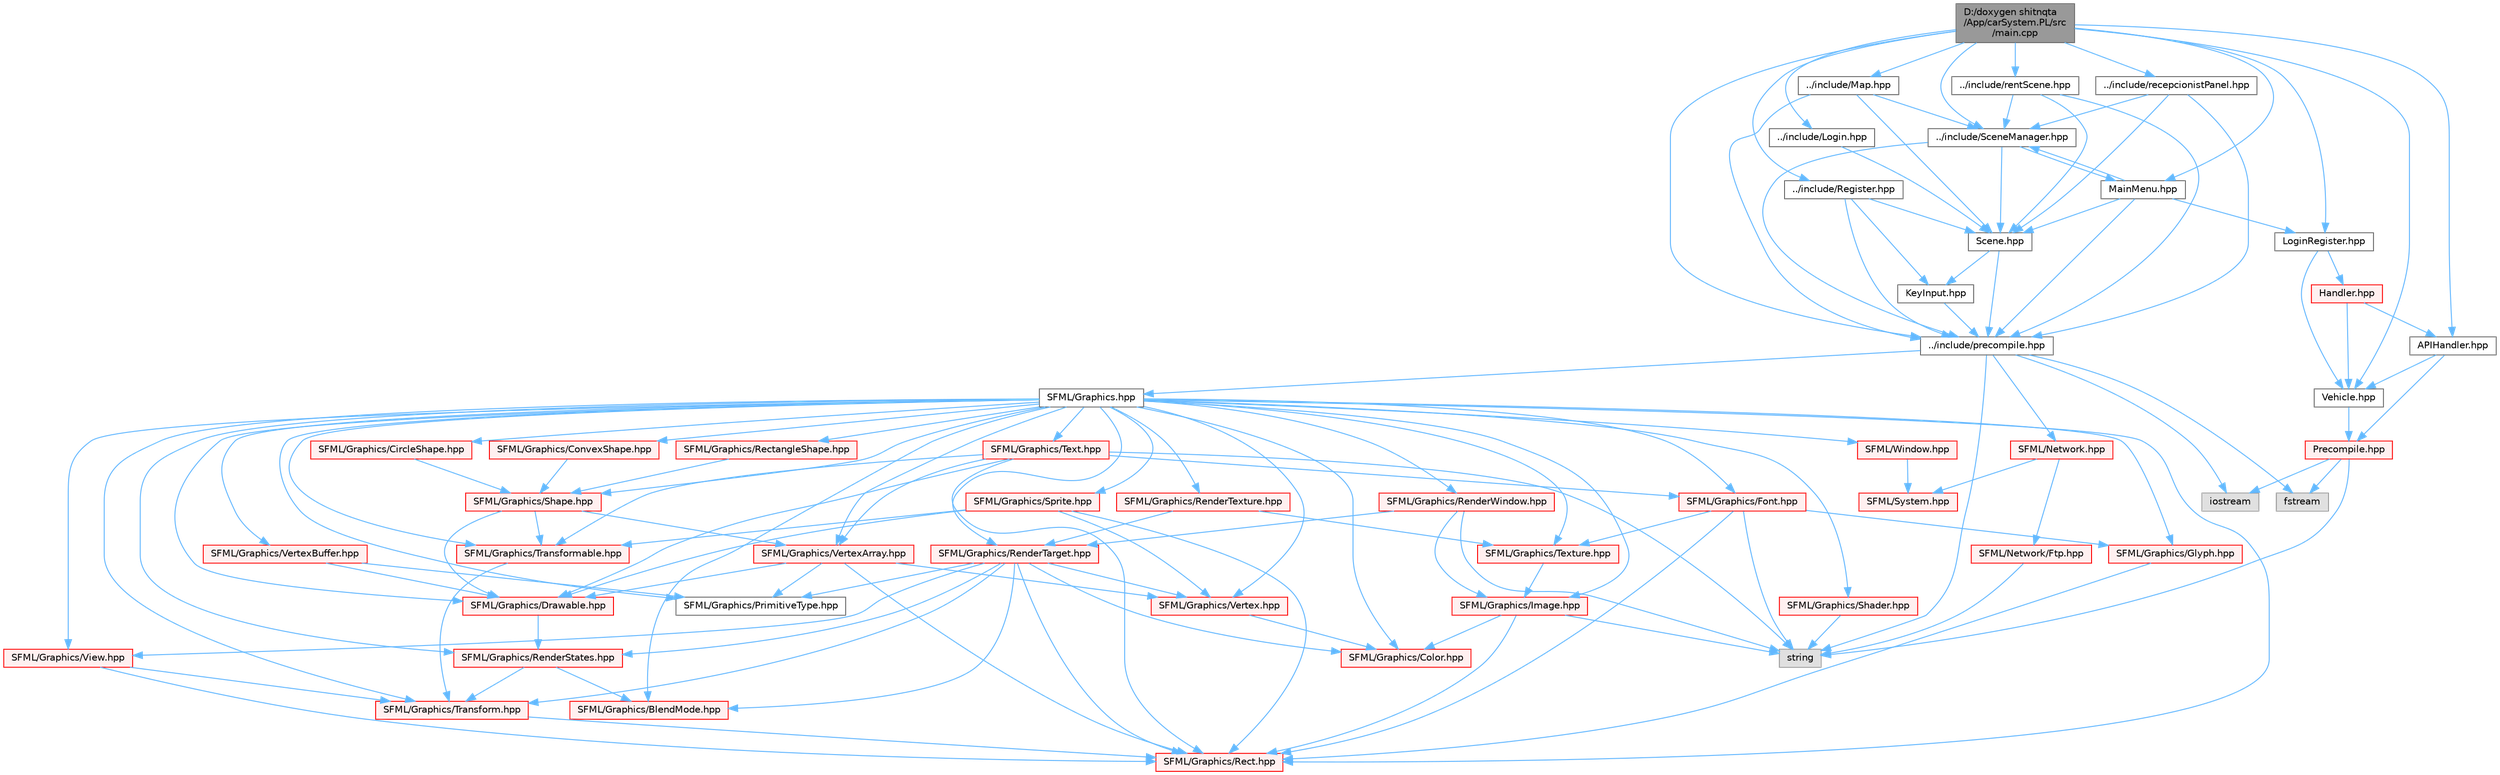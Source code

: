 digraph "D:/doxygen shitnqta/App/carSystem.PL/src/main.cpp"
{
 // INTERACTIVE_SVG=YES
 // LATEX_PDF_SIZE
  bgcolor="transparent";
  edge [fontname=Helvetica,fontsize=10,labelfontname=Helvetica,labelfontsize=10];
  node [fontname=Helvetica,fontsize=10,shape=box,height=0.2,width=0.4];
  Node1 [id="Node000001",label="D:/doxygen shitnqta\l/App/carSystem.PL/src\l/main.cpp",height=0.2,width=0.4,color="gray40", fillcolor="grey60", style="filled", fontcolor="black",tooltip=" "];
  Node1 -> Node2 [id="edge134_Node000001_Node000002",color="steelblue1",style="solid",tooltip=" "];
  Node2 [id="Node000002",label="../include/precompile.hpp",height=0.2,width=0.4,color="grey40", fillcolor="white", style="filled",URL="$a02200.html",tooltip=" "];
  Node2 -> Node3 [id="edge135_Node000002_Node000003",color="steelblue1",style="solid",tooltip=" "];
  Node3 [id="Node000003",label="iostream",height=0.2,width=0.4,color="grey60", fillcolor="#E0E0E0", style="filled",tooltip=" "];
  Node2 -> Node4 [id="edge136_Node000002_Node000004",color="steelblue1",style="solid",tooltip=" "];
  Node4 [id="Node000004",label="SFML/Graphics.hpp",height=0.2,width=0.4,color="grey40", fillcolor="white", style="filled",URL="$a00452.html",tooltip=" "];
  Node4 -> Node5 [id="edge137_Node000004_Node000005",color="steelblue1",style="solid",tooltip=" "];
  Node5 [id="Node000005",label="SFML/Window.hpp",height=0.2,width=0.4,color="red", fillcolor="#FFF0F0", style="filled",URL="$a00605.html",tooltip=" "];
  Node5 -> Node6 [id="edge138_Node000005_Node000006",color="steelblue1",style="solid",tooltip=" "];
  Node6 [id="Node000006",label="SFML/System.hpp",height=0.2,width=0.4,color="red", fillcolor="#FFF0F0", style="filled",URL="$a00566.html",tooltip=" "];
  Node4 -> Node56 [id="edge139_Node000004_Node000056",color="steelblue1",style="solid",tooltip=" "];
  Node56 [id="Node000056",label="SFML/Graphics/BlendMode.hpp",height=0.2,width=0.4,color="red", fillcolor="#FFF0F0", style="filled",URL="$a00365.html",tooltip=" "];
  Node4 -> Node58 [id="edge140_Node000004_Node000058",color="steelblue1",style="solid",tooltip=" "];
  Node58 [id="Node000058",label="SFML/Graphics/CircleShape.hpp",height=0.2,width=0.4,color="red", fillcolor="#FFF0F0", style="filled",URL="$a00368.html",tooltip=" "];
  Node58 -> Node59 [id="edge141_Node000058_Node000059",color="steelblue1",style="solid",tooltip=" "];
  Node59 [id="Node000059",label="SFML/Graphics/Shape.hpp",height=0.2,width=0.4,color="red", fillcolor="#FFF0F0", style="filled",URL="$a00422.html",tooltip=" "];
  Node59 -> Node60 [id="edge142_Node000059_Node000060",color="steelblue1",style="solid",tooltip=" "];
  Node60 [id="Node000060",label="SFML/Graphics/Drawable.hpp",height=0.2,width=0.4,color="red", fillcolor="#FFF0F0", style="filled",URL="$a00377.html",tooltip=" "];
  Node60 -> Node61 [id="edge143_Node000060_Node000061",color="steelblue1",style="solid",tooltip=" "];
  Node61 [id="Node000061",label="SFML/Graphics/RenderStates.hpp",height=0.2,width=0.4,color="red", fillcolor="#FFF0F0", style="filled",URL="$a00407.html",tooltip=" "];
  Node61 -> Node56 [id="edge144_Node000061_Node000056",color="steelblue1",style="solid",tooltip=" "];
  Node61 -> Node62 [id="edge145_Node000061_Node000062",color="steelblue1",style="solid",tooltip=" "];
  Node62 [id="Node000062",label="SFML/Graphics/Transform.hpp",height=0.2,width=0.4,color="red", fillcolor="#FFF0F0", style="filled",URL="$a00434.html",tooltip=" "];
  Node62 -> Node63 [id="edge146_Node000062_Node000063",color="steelblue1",style="solid",tooltip=" "];
  Node63 [id="Node000063",label="SFML/Graphics/Rect.hpp",height=0.2,width=0.4,color="red", fillcolor="#FFF0F0", style="filled",URL="$a00398.html",tooltip=" "];
  Node59 -> Node65 [id="edge147_Node000059_Node000065",color="steelblue1",style="solid",tooltip=" "];
  Node65 [id="Node000065",label="SFML/Graphics/Transformable.hpp",height=0.2,width=0.4,color="red", fillcolor="#FFF0F0", style="filled",URL="$a00437.html",tooltip=" "];
  Node65 -> Node62 [id="edge148_Node000065_Node000062",color="steelblue1",style="solid",tooltip=" "];
  Node59 -> Node66 [id="edge149_Node000059_Node000066",color="steelblue1",style="solid",tooltip=" "];
  Node66 [id="Node000066",label="SFML/Graphics/VertexArray.hpp",height=0.2,width=0.4,color="red", fillcolor="#FFF0F0", style="filled",URL="$a00443.html",tooltip=" "];
  Node66 -> Node67 [id="edge150_Node000066_Node000067",color="steelblue1",style="solid",tooltip=" "];
  Node67 [id="Node000067",label="SFML/Graphics/Vertex.hpp",height=0.2,width=0.4,color="red", fillcolor="#FFF0F0", style="filled",URL="$a00440.html",tooltip=" "];
  Node67 -> Node68 [id="edge151_Node000067_Node000068",color="steelblue1",style="solid",tooltip=" "];
  Node68 [id="Node000068",label="SFML/Graphics/Color.hpp",height=0.2,width=0.4,color="red", fillcolor="#FFF0F0", style="filled",URL="$a00371.html",tooltip=" "];
  Node66 -> Node69 [id="edge152_Node000066_Node000069",color="steelblue1",style="solid",tooltip=" "];
  Node69 [id="Node000069",label="SFML/Graphics/PrimitiveType.hpp",height=0.2,width=0.4,color="grey40", fillcolor="white", style="filled",URL="$a00395.html",tooltip=" "];
  Node66 -> Node63 [id="edge153_Node000066_Node000063",color="steelblue1",style="solid",tooltip=" "];
  Node66 -> Node60 [id="edge154_Node000066_Node000060",color="steelblue1",style="solid",tooltip=" "];
  Node4 -> Node68 [id="edge155_Node000004_Node000068",color="steelblue1",style="solid",tooltip=" "];
  Node4 -> Node70 [id="edge156_Node000004_Node000070",color="steelblue1",style="solid",tooltip=" "];
  Node70 [id="Node000070",label="SFML/Graphics/ConvexShape.hpp",height=0.2,width=0.4,color="red", fillcolor="#FFF0F0", style="filled",URL="$a00374.html",tooltip=" "];
  Node70 -> Node59 [id="edge157_Node000070_Node000059",color="steelblue1",style="solid",tooltip=" "];
  Node4 -> Node60 [id="edge158_Node000004_Node000060",color="steelblue1",style="solid",tooltip=" "];
  Node4 -> Node71 [id="edge159_Node000004_Node000071",color="steelblue1",style="solid",tooltip=" "];
  Node71 [id="Node000071",label="SFML/Graphics/Font.hpp",height=0.2,width=0.4,color="red", fillcolor="#FFF0F0", style="filled",URL="$a00380.html",tooltip=" "];
  Node71 -> Node72 [id="edge160_Node000071_Node000072",color="steelblue1",style="solid",tooltip=" "];
  Node72 [id="Node000072",label="SFML/Graphics/Glyph.hpp",height=0.2,width=0.4,color="red", fillcolor="#FFF0F0", style="filled",URL="$a00389.html",tooltip=" "];
  Node72 -> Node63 [id="edge161_Node000072_Node000063",color="steelblue1",style="solid",tooltip=" "];
  Node71 -> Node73 [id="edge162_Node000071_Node000073",color="steelblue1",style="solid",tooltip=" "];
  Node73 [id="Node000073",label="SFML/Graphics/Texture.hpp",height=0.2,width=0.4,color="red", fillcolor="#FFF0F0", style="filled",URL="$a00431.html",tooltip=" "];
  Node73 -> Node74 [id="edge163_Node000073_Node000074",color="steelblue1",style="solid",tooltip=" "];
  Node74 [id="Node000074",label="SFML/Graphics/Image.hpp",height=0.2,width=0.4,color="red", fillcolor="#FFF0F0", style="filled",URL="$a00392.html",tooltip=" "];
  Node74 -> Node68 [id="edge164_Node000074_Node000068",color="steelblue1",style="solid",tooltip=" "];
  Node74 -> Node63 [id="edge165_Node000074_Node000063",color="steelblue1",style="solid",tooltip=" "];
  Node74 -> Node17 [id="edge166_Node000074_Node000017",color="steelblue1",style="solid",tooltip=" "];
  Node17 [id="Node000017",label="string",height=0.2,width=0.4,color="grey60", fillcolor="#E0E0E0", style="filled",tooltip=" "];
  Node71 -> Node63 [id="edge167_Node000071_Node000063",color="steelblue1",style="solid",tooltip=" "];
  Node71 -> Node17 [id="edge168_Node000071_Node000017",color="steelblue1",style="solid",tooltip=" "];
  Node4 -> Node72 [id="edge169_Node000004_Node000072",color="steelblue1",style="solid",tooltip=" "];
  Node4 -> Node74 [id="edge170_Node000004_Node000074",color="steelblue1",style="solid",tooltip=" "];
  Node4 -> Node69 [id="edge171_Node000004_Node000069",color="steelblue1",style="solid",tooltip=" "];
  Node4 -> Node63 [id="edge172_Node000004_Node000063",color="steelblue1",style="solid",tooltip=" "];
  Node4 -> Node76 [id="edge173_Node000004_Node000076",color="steelblue1",style="solid",tooltip=" "];
  Node76 [id="Node000076",label="SFML/Graphics/RectangleShape.hpp",height=0.2,width=0.4,color="red", fillcolor="#FFF0F0", style="filled",URL="$a00404.html",tooltip=" "];
  Node76 -> Node59 [id="edge174_Node000076_Node000059",color="steelblue1",style="solid",tooltip=" "];
  Node4 -> Node61 [id="edge175_Node000004_Node000061",color="steelblue1",style="solid",tooltip=" "];
  Node4 -> Node77 [id="edge176_Node000004_Node000077",color="steelblue1",style="solid",tooltip=" "];
  Node77 [id="Node000077",label="SFML/Graphics/RenderTarget.hpp",height=0.2,width=0.4,color="red", fillcolor="#FFF0F0", style="filled",URL="$a00410.html",tooltip=" "];
  Node77 -> Node68 [id="edge177_Node000077_Node000068",color="steelblue1",style="solid",tooltip=" "];
  Node77 -> Node63 [id="edge178_Node000077_Node000063",color="steelblue1",style="solid",tooltip=" "];
  Node77 -> Node78 [id="edge179_Node000077_Node000078",color="steelblue1",style="solid",tooltip=" "];
  Node78 [id="Node000078",label="SFML/Graphics/View.hpp",height=0.2,width=0.4,color="red", fillcolor="#FFF0F0", style="filled",URL="$a00449.html",tooltip=" "];
  Node78 -> Node63 [id="edge180_Node000078_Node000063",color="steelblue1",style="solid",tooltip=" "];
  Node78 -> Node62 [id="edge181_Node000078_Node000062",color="steelblue1",style="solid",tooltip=" "];
  Node77 -> Node62 [id="edge182_Node000077_Node000062",color="steelblue1",style="solid",tooltip=" "];
  Node77 -> Node56 [id="edge183_Node000077_Node000056",color="steelblue1",style="solid",tooltip=" "];
  Node77 -> Node61 [id="edge184_Node000077_Node000061",color="steelblue1",style="solid",tooltip=" "];
  Node77 -> Node69 [id="edge185_Node000077_Node000069",color="steelblue1",style="solid",tooltip=" "];
  Node77 -> Node67 [id="edge186_Node000077_Node000067",color="steelblue1",style="solid",tooltip=" "];
  Node4 -> Node79 [id="edge187_Node000004_Node000079",color="steelblue1",style="solid",tooltip=" "];
  Node79 [id="Node000079",label="SFML/Graphics/RenderTexture.hpp",height=0.2,width=0.4,color="red", fillcolor="#FFF0F0", style="filled",URL="$a00413.html",tooltip=" "];
  Node79 -> Node73 [id="edge188_Node000079_Node000073",color="steelblue1",style="solid",tooltip=" "];
  Node79 -> Node77 [id="edge189_Node000079_Node000077",color="steelblue1",style="solid",tooltip=" "];
  Node4 -> Node80 [id="edge190_Node000004_Node000080",color="steelblue1",style="solid",tooltip=" "];
  Node80 [id="Node000080",label="SFML/Graphics/RenderWindow.hpp",height=0.2,width=0.4,color="red", fillcolor="#FFF0F0", style="filled",URL="$a00416.html",tooltip=" "];
  Node80 -> Node77 [id="edge191_Node000080_Node000077",color="steelblue1",style="solid",tooltip=" "];
  Node80 -> Node74 [id="edge192_Node000080_Node000074",color="steelblue1",style="solid",tooltip=" "];
  Node80 -> Node17 [id="edge193_Node000080_Node000017",color="steelblue1",style="solid",tooltip=" "];
  Node4 -> Node81 [id="edge194_Node000004_Node000081",color="steelblue1",style="solid",tooltip=" "];
  Node81 [id="Node000081",label="SFML/Graphics/Shader.hpp",height=0.2,width=0.4,color="red", fillcolor="#FFF0F0", style="filled",URL="$a00419.html",tooltip=" "];
  Node81 -> Node17 [id="edge195_Node000081_Node000017",color="steelblue1",style="solid",tooltip=" "];
  Node4 -> Node59 [id="edge196_Node000004_Node000059",color="steelblue1",style="solid",tooltip=" "];
  Node4 -> Node84 [id="edge197_Node000004_Node000084",color="steelblue1",style="solid",tooltip=" "];
  Node84 [id="Node000084",label="SFML/Graphics/Sprite.hpp",height=0.2,width=0.4,color="red", fillcolor="#FFF0F0", style="filled",URL="$a00425.html",tooltip=" "];
  Node84 -> Node60 [id="edge198_Node000084_Node000060",color="steelblue1",style="solid",tooltip=" "];
  Node84 -> Node65 [id="edge199_Node000084_Node000065",color="steelblue1",style="solid",tooltip=" "];
  Node84 -> Node67 [id="edge200_Node000084_Node000067",color="steelblue1",style="solid",tooltip=" "];
  Node84 -> Node63 [id="edge201_Node000084_Node000063",color="steelblue1",style="solid",tooltip=" "];
  Node4 -> Node85 [id="edge202_Node000004_Node000085",color="steelblue1",style="solid",tooltip=" "];
  Node85 [id="Node000085",label="SFML/Graphics/Text.hpp",height=0.2,width=0.4,color="red", fillcolor="#FFF0F0", style="filled",URL="$a00428.html",tooltip=" "];
  Node85 -> Node60 [id="edge203_Node000085_Node000060",color="steelblue1",style="solid",tooltip=" "];
  Node85 -> Node65 [id="edge204_Node000085_Node000065",color="steelblue1",style="solid",tooltip=" "];
  Node85 -> Node71 [id="edge205_Node000085_Node000071",color="steelblue1",style="solid",tooltip=" "];
  Node85 -> Node63 [id="edge206_Node000085_Node000063",color="steelblue1",style="solid",tooltip=" "];
  Node85 -> Node66 [id="edge207_Node000085_Node000066",color="steelblue1",style="solid",tooltip=" "];
  Node85 -> Node17 [id="edge208_Node000085_Node000017",color="steelblue1",style="solid",tooltip=" "];
  Node4 -> Node73 [id="edge209_Node000004_Node000073",color="steelblue1",style="solid",tooltip=" "];
  Node4 -> Node62 [id="edge210_Node000004_Node000062",color="steelblue1",style="solid",tooltip=" "];
  Node4 -> Node65 [id="edge211_Node000004_Node000065",color="steelblue1",style="solid",tooltip=" "];
  Node4 -> Node67 [id="edge212_Node000004_Node000067",color="steelblue1",style="solid",tooltip=" "];
  Node4 -> Node66 [id="edge213_Node000004_Node000066",color="steelblue1",style="solid",tooltip=" "];
  Node4 -> Node86 [id="edge214_Node000004_Node000086",color="steelblue1",style="solid",tooltip=" "];
  Node86 [id="Node000086",label="SFML/Graphics/VertexBuffer.hpp",height=0.2,width=0.4,color="red", fillcolor="#FFF0F0", style="filled",URL="$a00446.html",tooltip=" "];
  Node86 -> Node69 [id="edge215_Node000086_Node000069",color="steelblue1",style="solid",tooltip=" "];
  Node86 -> Node60 [id="edge216_Node000086_Node000060",color="steelblue1",style="solid",tooltip=" "];
  Node4 -> Node78 [id="edge217_Node000004_Node000078",color="steelblue1",style="solid",tooltip=" "];
  Node2 -> Node17 [id="edge218_Node000002_Node000017",color="steelblue1",style="solid",tooltip=" "];
  Node2 -> Node87 [id="edge219_Node000002_Node000087",color="steelblue1",style="solid",tooltip=" "];
  Node87 [id="Node000087",label="SFML/Network.hpp",height=0.2,width=0.4,color="red", fillcolor="#FFF0F0", style="filled",URL="$a00488.html",tooltip=" "];
  Node87 -> Node6 [id="edge220_Node000087_Node000006",color="steelblue1",style="solid",tooltip=" "];
  Node87 -> Node88 [id="edge221_Node000087_Node000088",color="steelblue1",style="solid",tooltip=" "];
  Node88 [id="Node000088",label="SFML/Network/Ftp.hpp",height=0.2,width=0.4,color="red", fillcolor="#FFF0F0", style="filled",URL="$a00458.html",tooltip=" "];
  Node88 -> Node17 [id="edge222_Node000088_Node000017",color="steelblue1",style="solid",tooltip=" "];
  Node2 -> Node100 [id="edge223_Node000002_Node000100",color="steelblue1",style="solid",tooltip=" "];
  Node100 [id="Node000100",label="fstream",height=0.2,width=0.4,color="grey60", fillcolor="#E0E0E0", style="filled",tooltip=" "];
  Node1 -> Node101 [id="edge224_Node000001_Node000101",color="steelblue1",style="solid",tooltip=" "];
  Node101 [id="Node000101",label="../include/SceneManager.hpp",height=0.2,width=0.4,color="grey40", fillcolor="white", style="filled",URL="$a00305.html",tooltip=" "];
  Node101 -> Node2 [id="edge225_Node000101_Node000002",color="steelblue1",style="solid",tooltip=" "];
  Node101 -> Node102 [id="edge226_Node000101_Node000102",color="steelblue1",style="solid",tooltip=" "];
  Node102 [id="Node000102",label="Scene.hpp",height=0.2,width=0.4,color="grey40", fillcolor="white", style="filled",URL="$a00302.html",tooltip=" "];
  Node102 -> Node2 [id="edge227_Node000102_Node000002",color="steelblue1",style="solid",tooltip=" "];
  Node102 -> Node103 [id="edge228_Node000102_Node000103",color="steelblue1",style="solid",tooltip=" "];
  Node103 [id="Node000103",label="KeyInput.hpp",height=0.2,width=0.4,color="grey40", fillcolor="white", style="filled",URL="$a00275.html",tooltip=" "];
  Node103 -> Node2 [id="edge229_Node000103_Node000002",color="steelblue1",style="solid",tooltip=" "];
  Node101 -> Node104 [id="edge230_Node000101_Node000104",color="steelblue1",style="solid",tooltip=" "];
  Node104 [id="Node000104",label="MainMenu.hpp",height=0.2,width=0.4,color="grey40", fillcolor="white", style="filled",URL="$a00284.html",tooltip=" "];
  Node104 -> Node2 [id="edge231_Node000104_Node000002",color="steelblue1",style="solid",tooltip=" "];
  Node104 -> Node102 [id="edge232_Node000104_Node000102",color="steelblue1",style="solid",tooltip=" "];
  Node104 -> Node105 [id="edge233_Node000104_Node000105",color="steelblue1",style="solid",tooltip=" "];
  Node105 [id="Node000105",label="LoginRegister.hpp",height=0.2,width=0.4,color="grey40", fillcolor="white", style="filled",URL="$a00281.html",tooltip=" "];
  Node105 -> Node106 [id="edge234_Node000105_Node000106",color="steelblue1",style="solid",tooltip=" "];
  Node106 [id="Node000106",label="Handler.hpp",height=0.2,width=0.4,color="red", fillcolor="#FFF0F0", style="filled",URL="$a00002.html",tooltip=" "];
  Node106 -> Node108 [id="edge235_Node000106_Node000108",color="steelblue1",style="solid",tooltip=" "];
  Node108 [id="Node000108",label="APIHandler.hpp",height=0.2,width=0.4,color="grey40", fillcolor="white", style="filled",URL="$a00008.html",tooltip=" "];
  Node108 -> Node109 [id="edge236_Node000108_Node000109",color="steelblue1",style="solid",tooltip=" "];
  Node109 [id="Node000109",label="Precompile.hpp",height=0.2,width=0.4,color="red", fillcolor="#FFF0F0", style="filled",URL="$a02197.html",tooltip=" "];
  Node109 -> Node3 [id="edge237_Node000109_Node000003",color="steelblue1",style="solid",tooltip=" "];
  Node109 -> Node17 [id="edge238_Node000109_Node000017",color="steelblue1",style="solid",tooltip=" "];
  Node109 -> Node100 [id="edge239_Node000109_Node000100",color="steelblue1",style="solid",tooltip=" "];
  Node108 -> Node226 [id="edge240_Node000108_Node000226",color="steelblue1",style="solid",tooltip=" "];
  Node226 [id="Node000226",label="Vehicle.hpp",height=0.2,width=0.4,color="grey40", fillcolor="white", style="filled",URL="$a00269.html",tooltip=" "];
  Node226 -> Node109 [id="edge241_Node000226_Node000109",color="steelblue1",style="solid",tooltip=" "];
  Node106 -> Node226 [id="edge242_Node000106_Node000226",color="steelblue1",style="solid",tooltip=" "];
  Node105 -> Node226 [id="edge243_Node000105_Node000226",color="steelblue1",style="solid",tooltip=" "];
  Node104 -> Node101 [id="edge244_Node000104_Node000101",color="steelblue1",style="solid",tooltip=" "];
  Node1 -> Node104 [id="edge245_Node000001_Node000104",color="steelblue1",style="solid",tooltip=" "];
  Node1 -> Node227 [id="edge246_Node000001_Node000227",color="steelblue1",style="solid",tooltip=" "];
  Node227 [id="Node000227",label="../include/Register.hpp",height=0.2,width=0.4,color="grey40", fillcolor="white", style="filled",URL="$a00296.html",tooltip=" "];
  Node227 -> Node2 [id="edge247_Node000227_Node000002",color="steelblue1",style="solid",tooltip=" "];
  Node227 -> Node102 [id="edge248_Node000227_Node000102",color="steelblue1",style="solid",tooltip=" "];
  Node227 -> Node103 [id="edge249_Node000227_Node000103",color="steelblue1",style="solid",tooltip=" "];
  Node1 -> Node228 [id="edge250_Node000001_Node000228",color="steelblue1",style="solid",tooltip=" "];
  Node228 [id="Node000228",label="../include/Login.hpp",height=0.2,width=0.4,color="grey40", fillcolor="white", style="filled",URL="$a00278.html",tooltip=" "];
  Node228 -> Node102 [id="edge251_Node000228_Node000102",color="steelblue1",style="solid",tooltip=" "];
  Node1 -> Node105 [id="edge252_Node000001_Node000105",color="steelblue1",style="solid",tooltip=" "];
  Node1 -> Node229 [id="edge253_Node000001_Node000229",color="steelblue1",style="solid",tooltip=" "];
  Node229 [id="Node000229",label="../include/rentScene.hpp",height=0.2,width=0.4,color="grey40", fillcolor="white", style="filled",URL="$a00299.html",tooltip=" "];
  Node229 -> Node2 [id="edge254_Node000229_Node000002",color="steelblue1",style="solid",tooltip=" "];
  Node229 -> Node102 [id="edge255_Node000229_Node000102",color="steelblue1",style="solid",tooltip=" "];
  Node229 -> Node101 [id="edge256_Node000229_Node000101",color="steelblue1",style="solid",tooltip=" "];
  Node1 -> Node230 [id="edge257_Node000001_Node000230",color="steelblue1",style="solid",tooltip=" "];
  Node230 [id="Node000230",label="../include/recepcionistPanel.hpp",height=0.2,width=0.4,color="grey40", fillcolor="white", style="filled",URL="$a00293.html",tooltip=" "];
  Node230 -> Node2 [id="edge258_Node000230_Node000002",color="steelblue1",style="solid",tooltip=" "];
  Node230 -> Node102 [id="edge259_Node000230_Node000102",color="steelblue1",style="solid",tooltip=" "];
  Node230 -> Node101 [id="edge260_Node000230_Node000101",color="steelblue1",style="solid",tooltip=" "];
  Node1 -> Node231 [id="edge261_Node000001_Node000231",color="steelblue1",style="solid",tooltip=" "];
  Node231 [id="Node000231",label="../include/Map.hpp",height=0.2,width=0.4,color="grey40", fillcolor="white", style="filled",URL="$a00287.html",tooltip=" "];
  Node231 -> Node2 [id="edge262_Node000231_Node000002",color="steelblue1",style="solid",tooltip=" "];
  Node231 -> Node102 [id="edge263_Node000231_Node000102",color="steelblue1",style="solid",tooltip=" "];
  Node231 -> Node101 [id="edge264_Node000231_Node000101",color="steelblue1",style="solid",tooltip=" "];
  Node1 -> Node226 [id="edge265_Node000001_Node000226",color="steelblue1",style="solid",tooltip=" "];
  Node1 -> Node108 [id="edge266_Node000001_Node000108",color="steelblue1",style="solid",tooltip=" "];
}
